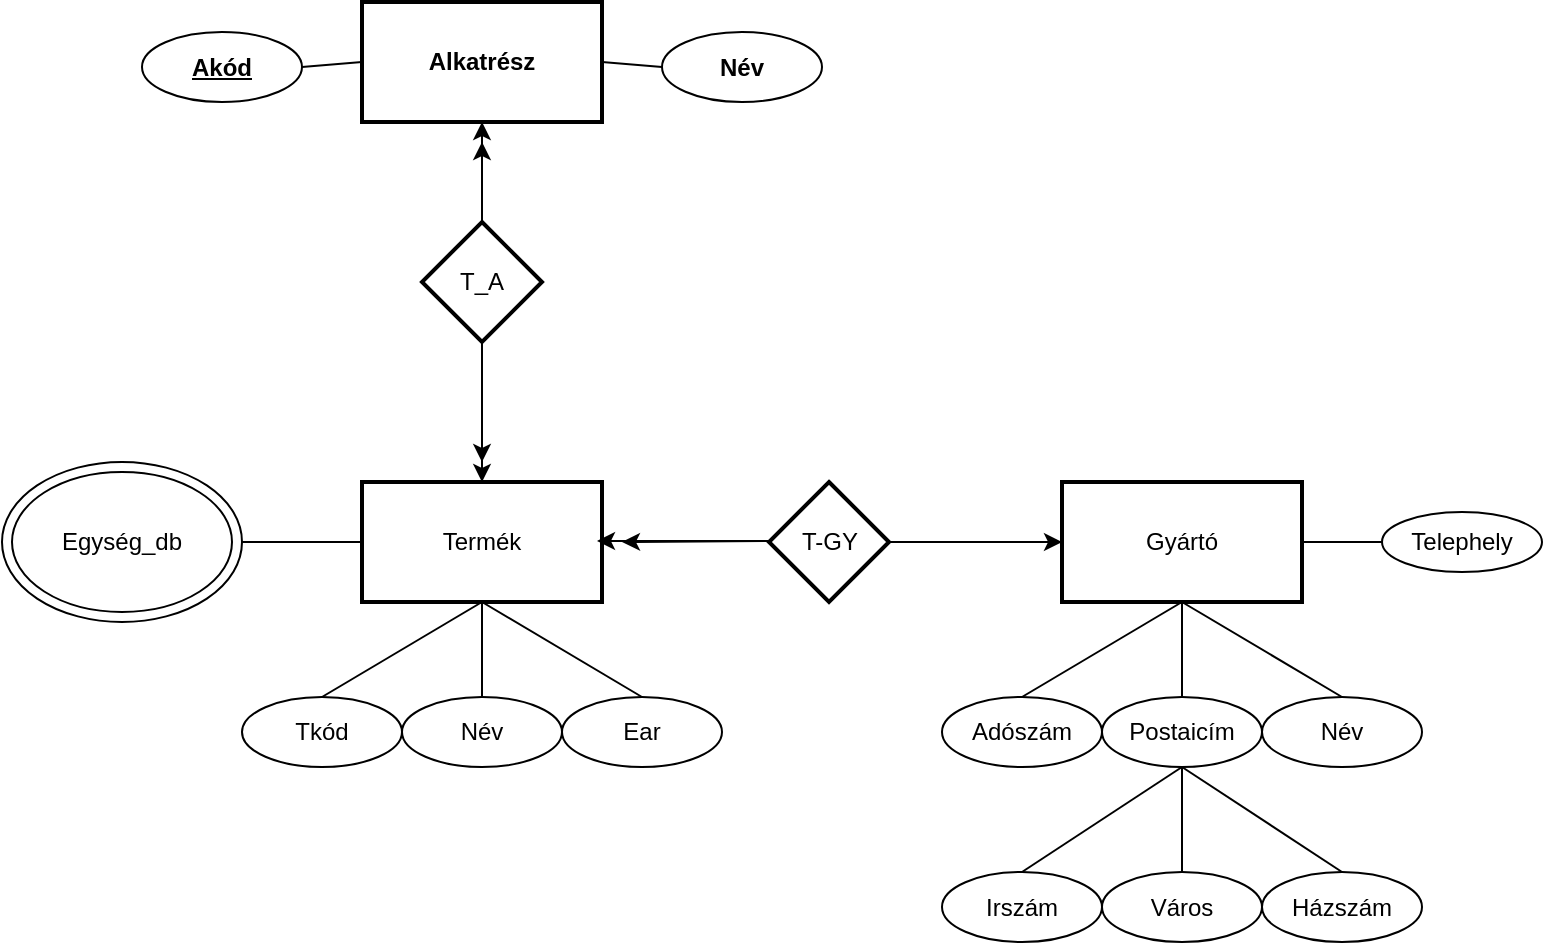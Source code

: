 <mxfile version="26.1.0">
  <diagram name="1 oldal" id="8UCw2fXijMpBnbHfLlZR">
    <mxGraphModel dx="724" dy="385" grid="1" gridSize="10" guides="1" tooltips="1" connect="1" arrows="1" fold="1" page="1" pageScale="1" pageWidth="827" pageHeight="1169" math="0" shadow="0">
      <root>
        <mxCell id="0" />
        <mxCell id="1" parent="0" />
        <mxCell id="ayejM-d_Z_td1HJchVTd-1" value="Gyártó" style="rounded=0;whiteSpace=wrap;html=1;strokeWidth=2;" parent="1" vertex="1">
          <mxGeometry x="570" y="370" width="120" height="60" as="geometry" />
        </mxCell>
        <mxCell id="ayejM-d_Z_td1HJchVTd-2" value="Termék" style="rounded=0;whiteSpace=wrap;html=1;strokeWidth=2;" parent="1" vertex="1">
          <mxGeometry x="220" y="370" width="120" height="60" as="geometry" />
        </mxCell>
        <mxCell id="ayejM-d_Z_td1HJchVTd-3" value="T-GY" style="rhombus;whiteSpace=wrap;html=1;strokeWidth=2;" parent="1" vertex="1">
          <mxGeometry x="423.5" y="370" width="60" height="60" as="geometry" />
        </mxCell>
        <mxCell id="ayejM-d_Z_td1HJchVTd-4" value="Tkód" style="ellipse;whiteSpace=wrap;html=1;" parent="1" vertex="1">
          <mxGeometry x="160" y="477.5" width="80" height="35" as="geometry" />
        </mxCell>
        <mxCell id="ayejM-d_Z_td1HJchVTd-5" value="Név" style="ellipse;whiteSpace=wrap;html=1;" parent="1" vertex="1">
          <mxGeometry x="240" y="477.5" width="80" height="35" as="geometry" />
        </mxCell>
        <mxCell id="ayejM-d_Z_td1HJchVTd-6" value="Ear" style="ellipse;whiteSpace=wrap;html=1;direction=east;" parent="1" vertex="1">
          <mxGeometry x="320" y="477.5" width="80" height="35" as="geometry" />
        </mxCell>
        <mxCell id="ayejM-d_Z_td1HJchVTd-7" value="Telephely" style="ellipse;whiteSpace=wrap;html=1;" parent="1" vertex="1">
          <mxGeometry x="730" y="385" width="80" height="30" as="geometry" />
        </mxCell>
        <mxCell id="ayejM-d_Z_td1HJchVTd-8" value="Házszám" style="ellipse;whiteSpace=wrap;html=1;" parent="1" vertex="1">
          <mxGeometry x="670" y="565" width="80" height="35" as="geometry" />
        </mxCell>
        <mxCell id="ayejM-d_Z_td1HJchVTd-9" value="Irszám" style="ellipse;whiteSpace=wrap;html=1;" parent="1" vertex="1">
          <mxGeometry x="510" y="565" width="80" height="35" as="geometry" />
        </mxCell>
        <mxCell id="ayejM-d_Z_td1HJchVTd-10" value="Város" style="ellipse;whiteSpace=wrap;html=1;" parent="1" vertex="1">
          <mxGeometry x="590" y="565" width="80" height="35" as="geometry" />
        </mxCell>
        <mxCell id="ayejM-d_Z_td1HJchVTd-11" value="Postaicím" style="ellipse;whiteSpace=wrap;html=1;" parent="1" vertex="1">
          <mxGeometry x="590" y="477.5" width="80" height="35" as="geometry" />
        </mxCell>
        <mxCell id="ayejM-d_Z_td1HJchVTd-12" value="Adószám" style="ellipse;whiteSpace=wrap;html=1;" parent="1" vertex="1">
          <mxGeometry x="510" y="477.5" width="80" height="35" as="geometry" />
        </mxCell>
        <mxCell id="ayejM-d_Z_td1HJchVTd-13" value="Név" style="ellipse;whiteSpace=wrap;html=1;" parent="1" vertex="1">
          <mxGeometry x="670" y="477.5" width="80" height="35" as="geometry" />
        </mxCell>
        <mxCell id="ayejM-d_Z_td1HJchVTd-14" value="" style="endArrow=classic;html=1;rounded=0;exitX=1;exitY=0.5;exitDx=0;exitDy=0;entryX=0;entryY=0.5;entryDx=0;entryDy=0;" parent="1" source="ayejM-d_Z_td1HJchVTd-3" target="ayejM-d_Z_td1HJchVTd-1" edge="1">
          <mxGeometry width="50" height="50" relative="1" as="geometry">
            <mxPoint x="460" y="430" as="sourcePoint" />
            <mxPoint x="560" y="390" as="targetPoint" />
            <Array as="points" />
          </mxGeometry>
        </mxCell>
        <mxCell id="ayejM-d_Z_td1HJchVTd-15" value="" style="endArrow=classic;html=1;rounded=0;exitX=1;exitY=0.5;exitDx=0;exitDy=0;" parent="1" edge="1">
          <mxGeometry width="50" height="50" relative="1" as="geometry">
            <mxPoint x="423.5" y="399.5" as="sourcePoint" />
            <mxPoint x="350" y="400" as="targetPoint" />
            <Array as="points" />
          </mxGeometry>
        </mxCell>
        <mxCell id="ayejM-d_Z_td1HJchVTd-16" value="" style="endArrow=classic;html=1;rounded=0;exitX=1;exitY=0.5;exitDx=0;exitDy=0;entryX=0;entryY=0.5;entryDx=0;entryDy=0;" parent="1" edge="1">
          <mxGeometry width="50" height="50" relative="1" as="geometry">
            <mxPoint x="423.5" y="399.5" as="sourcePoint" />
            <mxPoint x="337.5" y="399.5" as="targetPoint" />
            <Array as="points" />
          </mxGeometry>
        </mxCell>
        <mxCell id="ayejM-d_Z_td1HJchVTd-18" value="" style="endArrow=none;html=1;rounded=0;entryX=0;entryY=0.5;entryDx=0;entryDy=0;exitX=1;exitY=0.5;exitDx=0;exitDy=0;" parent="1" source="ayejM-d_Z_td1HJchVTd-1" target="ayejM-d_Z_td1HJchVTd-7" edge="1">
          <mxGeometry width="50" height="50" relative="1" as="geometry">
            <mxPoint x="690" y="410" as="sourcePoint" />
            <mxPoint x="740" y="360" as="targetPoint" />
          </mxGeometry>
        </mxCell>
        <mxCell id="ayejM-d_Z_td1HJchVTd-19" value="" style="endArrow=none;html=1;rounded=0;entryX=0.5;entryY=1;entryDx=0;entryDy=0;exitX=0.5;exitY=0;exitDx=0;exitDy=0;" parent="1" source="ayejM-d_Z_td1HJchVTd-5" target="ayejM-d_Z_td1HJchVTd-2" edge="1">
          <mxGeometry width="50" height="50" relative="1" as="geometry">
            <mxPoint x="250" y="470" as="sourcePoint" />
            <mxPoint x="290" y="470" as="targetPoint" />
          </mxGeometry>
        </mxCell>
        <mxCell id="ayejM-d_Z_td1HJchVTd-20" value="" style="endArrow=none;html=1;rounded=0;entryX=0.5;entryY=1;entryDx=0;entryDy=0;exitX=0.5;exitY=0;exitDx=0;exitDy=0;" parent="1" source="ayejM-d_Z_td1HJchVTd-4" target="ayejM-d_Z_td1HJchVTd-2" edge="1">
          <mxGeometry width="50" height="50" relative="1" as="geometry">
            <mxPoint x="170" y="460" as="sourcePoint" />
            <mxPoint x="210" y="460" as="targetPoint" />
          </mxGeometry>
        </mxCell>
        <mxCell id="ayejM-d_Z_td1HJchVTd-21" value="" style="endArrow=none;html=1;rounded=0;entryX=0.5;entryY=0;entryDx=0;entryDy=0;exitX=0.5;exitY=1;exitDx=0;exitDy=0;" parent="1" source="ayejM-d_Z_td1HJchVTd-2" target="ayejM-d_Z_td1HJchVTd-6" edge="1">
          <mxGeometry width="50" height="50" relative="1" as="geometry">
            <mxPoint x="300" y="460" as="sourcePoint" />
            <mxPoint x="340" y="460" as="targetPoint" />
          </mxGeometry>
        </mxCell>
        <mxCell id="ayejM-d_Z_td1HJchVTd-22" value="" style="endArrow=none;html=1;rounded=0;exitX=0.5;exitY=0;exitDx=0;exitDy=0;entryX=0.5;entryY=1;entryDx=0;entryDy=0;" parent="1" source="ayejM-d_Z_td1HJchVTd-8" target="ayejM-d_Z_td1HJchVTd-11" edge="1">
          <mxGeometry width="50" height="50" relative="1" as="geometry">
            <mxPoint x="690" y="530" as="sourcePoint" />
            <mxPoint x="630" y="520" as="targetPoint" />
          </mxGeometry>
        </mxCell>
        <mxCell id="ayejM-d_Z_td1HJchVTd-23" value="" style="endArrow=none;html=1;rounded=0;entryX=0.5;entryY=0;entryDx=0;entryDy=0;exitX=0.5;exitY=1;exitDx=0;exitDy=0;" parent="1" source="ayejM-d_Z_td1HJchVTd-11" target="ayejM-d_Z_td1HJchVTd-10" edge="1">
          <mxGeometry width="50" height="50" relative="1" as="geometry">
            <mxPoint x="620" y="540" as="sourcePoint" />
            <mxPoint x="660" y="540" as="targetPoint" />
          </mxGeometry>
        </mxCell>
        <mxCell id="ayejM-d_Z_td1HJchVTd-24" value="" style="endArrow=none;html=1;rounded=0;entryX=0.5;entryY=1;entryDx=0;entryDy=0;exitX=0.5;exitY=0;exitDx=0;exitDy=0;" parent="1" source="ayejM-d_Z_td1HJchVTd-9" target="ayejM-d_Z_td1HJchVTd-11" edge="1">
          <mxGeometry width="50" height="50" relative="1" as="geometry">
            <mxPoint x="550" y="540" as="sourcePoint" />
            <mxPoint x="590" y="540" as="targetPoint" />
          </mxGeometry>
        </mxCell>
        <mxCell id="ayejM-d_Z_td1HJchVTd-25" value="" style="endArrow=none;html=1;rounded=0;entryX=0.5;entryY=1;entryDx=0;entryDy=0;exitX=0.5;exitY=0;exitDx=0;exitDy=0;" parent="1" source="ayejM-d_Z_td1HJchVTd-13" target="ayejM-d_Z_td1HJchVTd-1" edge="1">
          <mxGeometry width="50" height="50" relative="1" as="geometry">
            <mxPoint x="680" y="460" as="sourcePoint" />
            <mxPoint x="720" y="460" as="targetPoint" />
          </mxGeometry>
        </mxCell>
        <mxCell id="ayejM-d_Z_td1HJchVTd-26" value="" style="endArrow=none;html=1;rounded=0;entryX=0.5;entryY=1;entryDx=0;entryDy=0;exitX=0.5;exitY=0;exitDx=0;exitDy=0;" parent="1" source="ayejM-d_Z_td1HJchVTd-11" target="ayejM-d_Z_td1HJchVTd-1" edge="1">
          <mxGeometry width="50" height="50" relative="1" as="geometry">
            <mxPoint x="610" y="460" as="sourcePoint" />
            <mxPoint x="650" y="460" as="targetPoint" />
          </mxGeometry>
        </mxCell>
        <mxCell id="ayejM-d_Z_td1HJchVTd-27" value="" style="endArrow=none;html=1;rounded=0;entryX=0.5;entryY=1;entryDx=0;entryDy=0;exitX=0.5;exitY=0;exitDx=0;exitDy=0;" parent="1" source="ayejM-d_Z_td1HJchVTd-12" target="ayejM-d_Z_td1HJchVTd-1" edge="1">
          <mxGeometry width="50" height="50" relative="1" as="geometry">
            <mxPoint x="540" y="460" as="sourcePoint" />
            <mxPoint x="580" y="460" as="targetPoint" />
          </mxGeometry>
        </mxCell>
        <mxCell id="j59XUjF9N-4OTw3vqqRw-1" value="T_A" style="rhombus;whiteSpace=wrap;html=1;strokeWidth=2;" parent="1" vertex="1">
          <mxGeometry x="250" y="240" width="60" height="60" as="geometry" />
        </mxCell>
        <mxCell id="j59XUjF9N-4OTw3vqqRw-2" value="" style="endArrow=classic;html=1;rounded=0;exitX=1;exitY=0.5;exitDx=0;exitDy=0;" parent="1" edge="1">
          <mxGeometry width="50" height="50" relative="1" as="geometry">
            <mxPoint x="280" y="300" as="sourcePoint" />
            <mxPoint x="280" y="360" as="targetPoint" />
            <Array as="points" />
          </mxGeometry>
        </mxCell>
        <mxCell id="j59XUjF9N-4OTw3vqqRw-3" value="" style="endArrow=classic;html=1;rounded=0;exitX=1;exitY=0.5;exitDx=0;exitDy=0;entryX=0.5;entryY=0;entryDx=0;entryDy=0;" parent="1" target="ayejM-d_Z_td1HJchVTd-2" edge="1">
          <mxGeometry width="50" height="50" relative="1" as="geometry">
            <mxPoint x="280" y="300" as="sourcePoint" />
            <mxPoint x="194" y="300" as="targetPoint" />
            <Array as="points" />
          </mxGeometry>
        </mxCell>
        <mxCell id="j59XUjF9N-4OTw3vqqRw-7" value="" style="endArrow=none;html=1;rounded=0;entryX=0;entryY=0.5;entryDx=0;entryDy=0;" parent="1" target="ayejM-d_Z_td1HJchVTd-2" edge="1">
          <mxGeometry width="50" height="50" relative="1" as="geometry">
            <mxPoint x="160" y="400" as="sourcePoint" />
            <mxPoint x="180" y="400" as="targetPoint" />
          </mxGeometry>
        </mxCell>
        <mxCell id="j59XUjF9N-4OTw3vqqRw-9" value="&lt;b&gt;Alkatrész&lt;/b&gt;" style="rounded=0;whiteSpace=wrap;html=1;strokeWidth=2;" parent="1" vertex="1">
          <mxGeometry x="220" y="130" width="120" height="60" as="geometry" />
        </mxCell>
        <mxCell id="j59XUjF9N-4OTw3vqqRw-10" value="&lt;b&gt;Név&lt;/b&gt;" style="ellipse;whiteSpace=wrap;html=1;" parent="1" vertex="1">
          <mxGeometry x="370" y="145" width="80" height="35" as="geometry" />
        </mxCell>
        <mxCell id="j59XUjF9N-4OTw3vqqRw-11" value="&lt;b&gt;&lt;u&gt;Akód&lt;/u&gt;&lt;/b&gt;" style="ellipse;whiteSpace=wrap;html=1;" parent="1" vertex="1">
          <mxGeometry x="110" y="145" width="80" height="35" as="geometry" />
        </mxCell>
        <mxCell id="j59XUjF9N-4OTw3vqqRw-12" value="" style="endArrow=classic;html=1;rounded=0;exitX=0.5;exitY=0;exitDx=0;exitDy=0;entryX=0.5;entryY=1;entryDx=0;entryDy=0;" parent="1" source="j59XUjF9N-4OTw3vqqRw-1" target="j59XUjF9N-4OTw3vqqRw-9" edge="1">
          <mxGeometry width="50" height="50" relative="1" as="geometry">
            <mxPoint x="350" y="210" as="sourcePoint" />
            <mxPoint x="350" y="280" as="targetPoint" />
            <Array as="points" />
          </mxGeometry>
        </mxCell>
        <mxCell id="j59XUjF9N-4OTw3vqqRw-13" value="" style="endArrow=classic;html=1;rounded=0;" parent="1" edge="1">
          <mxGeometry width="50" height="50" relative="1" as="geometry">
            <mxPoint x="280" y="230" as="sourcePoint" />
            <mxPoint x="280" y="200" as="targetPoint" />
            <Array as="points" />
          </mxGeometry>
        </mxCell>
        <mxCell id="j59XUjF9N-4OTw3vqqRw-14" value="" style="endArrow=none;html=1;rounded=0;entryX=0;entryY=0.5;entryDx=0;entryDy=0;exitX=1;exitY=0.5;exitDx=0;exitDy=0;" parent="1" source="j59XUjF9N-4OTw3vqqRw-11" target="j59XUjF9N-4OTw3vqqRw-9" edge="1">
          <mxGeometry width="50" height="50" relative="1" as="geometry">
            <mxPoint x="190" y="159" as="sourcePoint" />
            <mxPoint x="220" y="159.47" as="targetPoint" />
          </mxGeometry>
        </mxCell>
        <mxCell id="j59XUjF9N-4OTw3vqqRw-15" value="" style="endArrow=none;html=1;rounded=0;entryX=1;entryY=0.5;entryDx=0;entryDy=0;exitX=0;exitY=0.5;exitDx=0;exitDy=0;" parent="1" source="j59XUjF9N-4OTw3vqqRw-10" target="j59XUjF9N-4OTw3vqqRw-9" edge="1">
          <mxGeometry width="50" height="50" relative="1" as="geometry">
            <mxPoint x="210" y="190" as="sourcePoint" />
            <mxPoint x="230" y="170" as="targetPoint" />
          </mxGeometry>
        </mxCell>
        <mxCell id="hNR3nbYEV8Lwx_Iu6FMJ-1" value="" style="ellipse;whiteSpace=wrap;html=1;" vertex="1" parent="1">
          <mxGeometry x="40" y="360" width="120" height="80" as="geometry" />
        </mxCell>
        <mxCell id="hNR3nbYEV8Lwx_Iu6FMJ-2" value="Egység_db" style="ellipse;whiteSpace=wrap;html=1;" vertex="1" parent="1">
          <mxGeometry x="45" y="365" width="110" height="70" as="geometry" />
        </mxCell>
      </root>
    </mxGraphModel>
  </diagram>
</mxfile>
